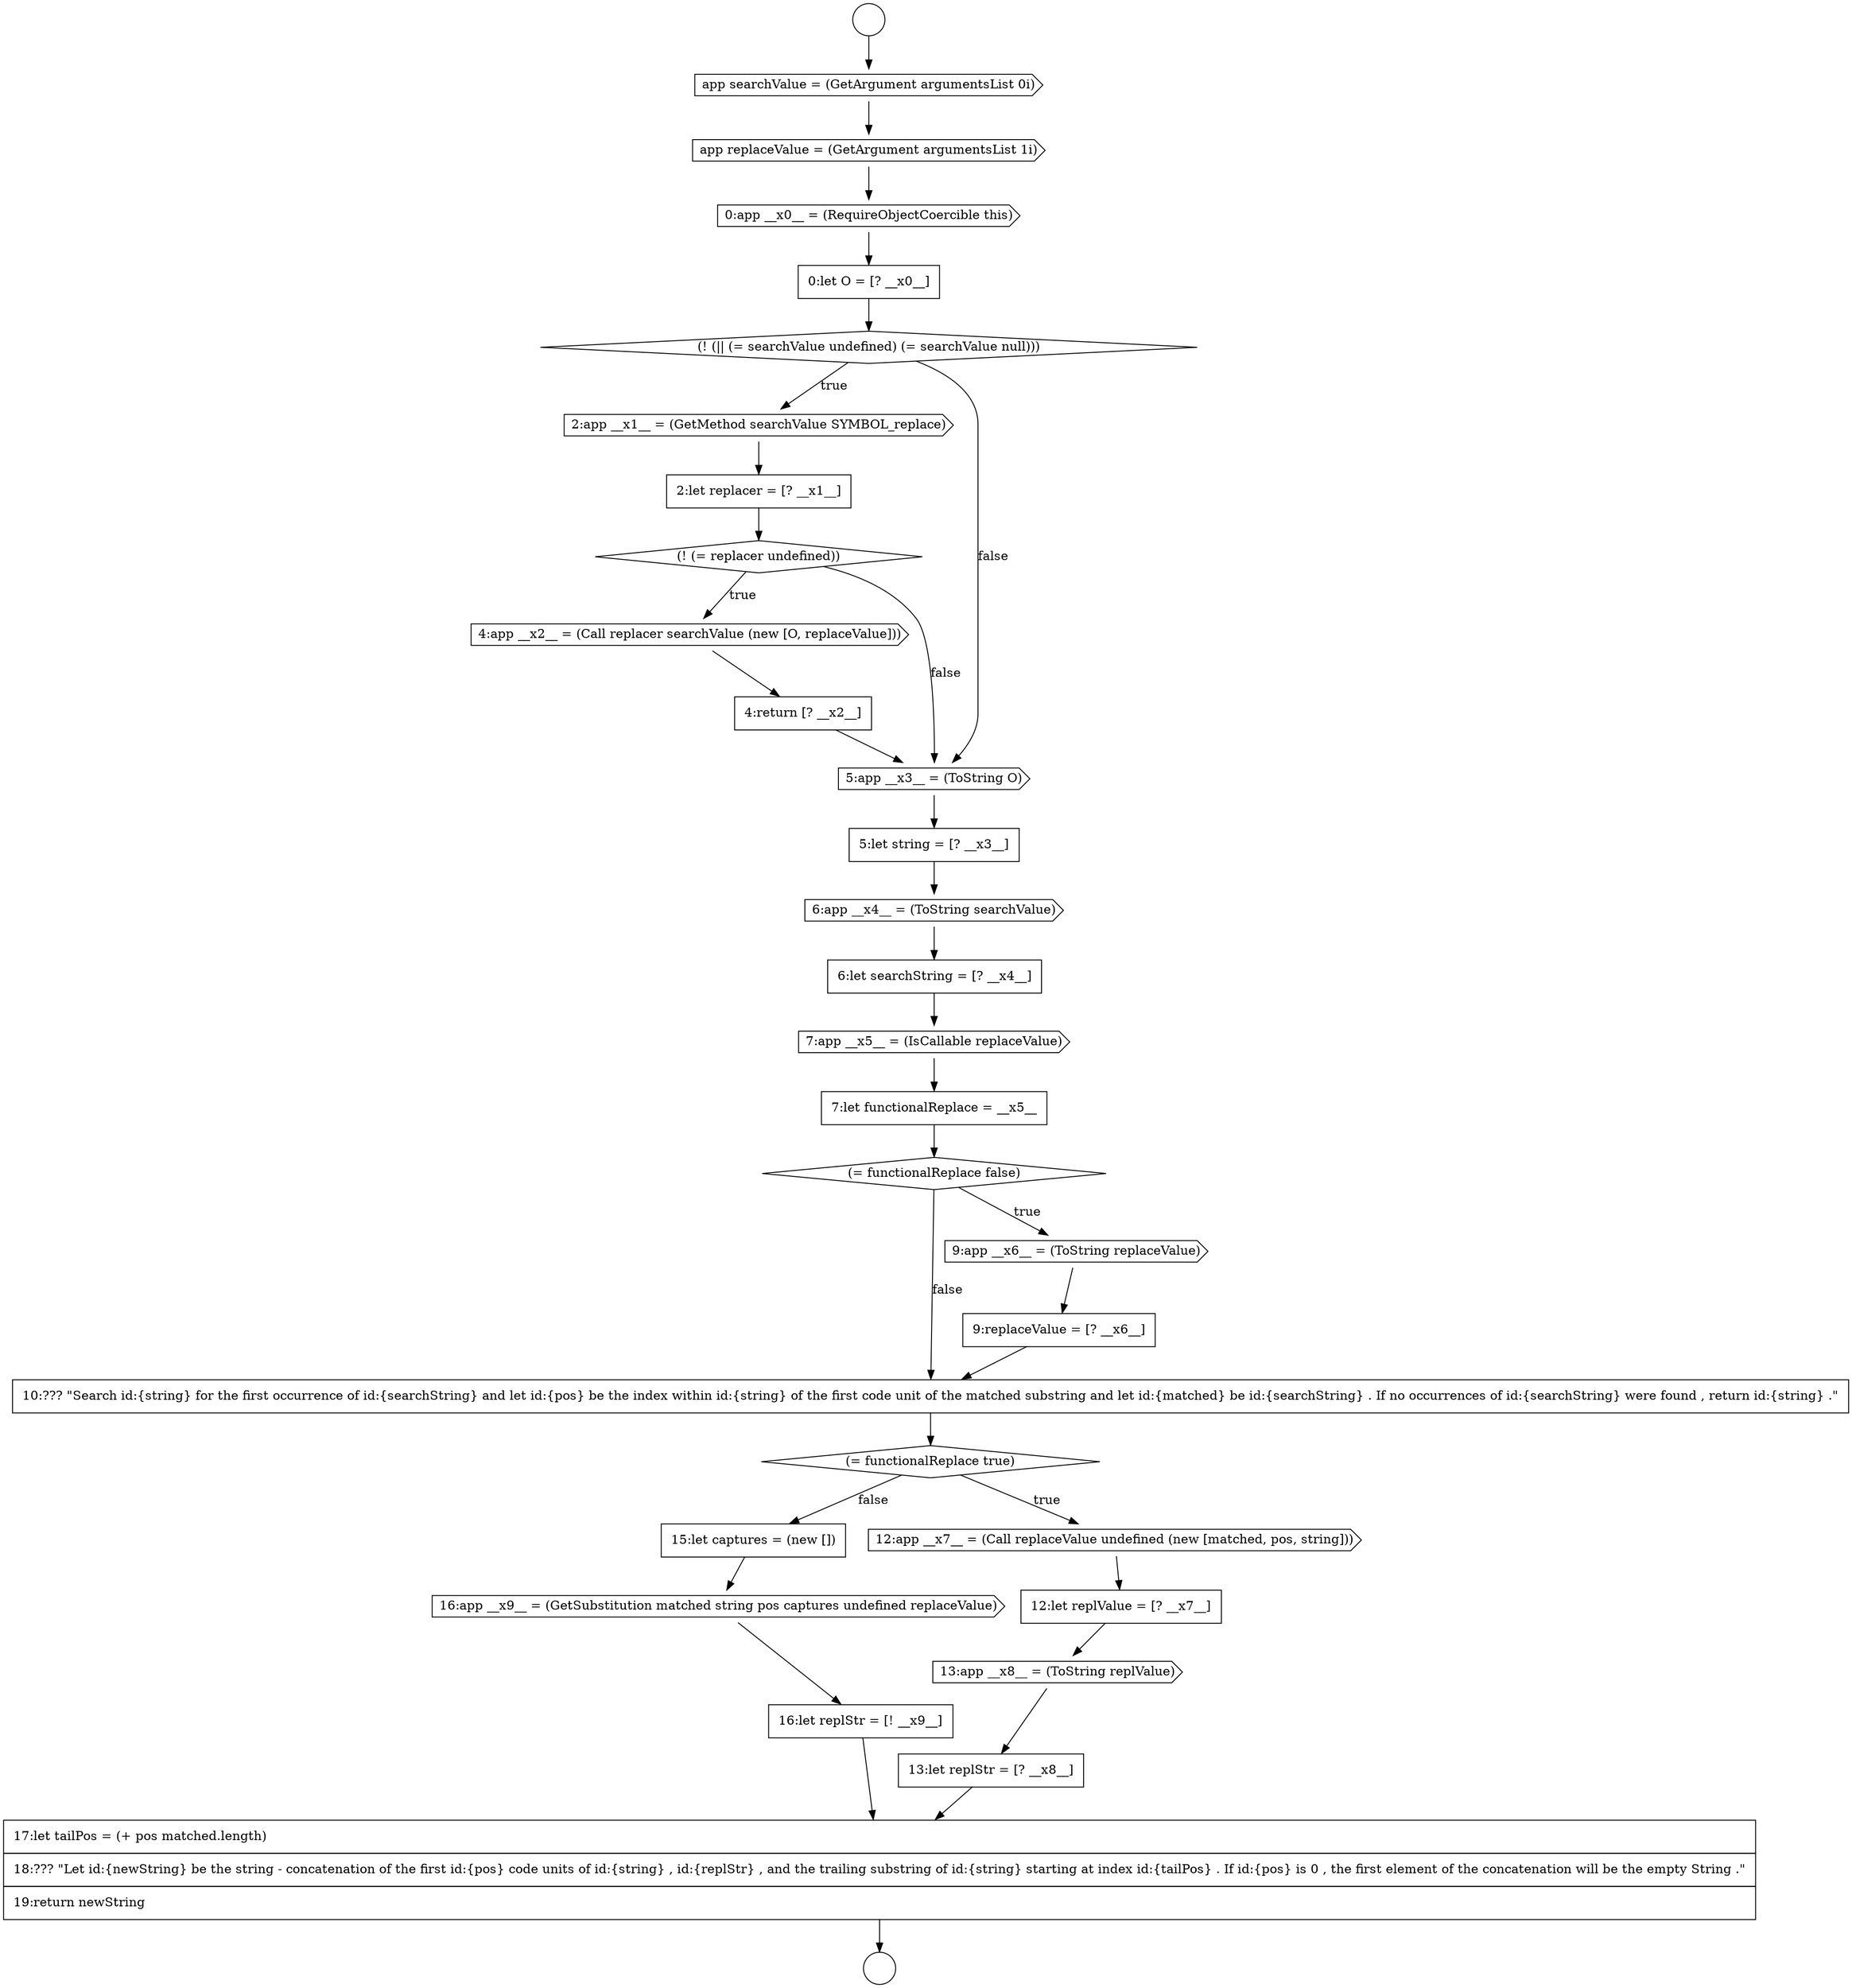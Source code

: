 digraph {
  node14245 [shape=none, margin=0, label=<<font color="black">
    <table border="0" cellborder="1" cellspacing="0" cellpadding="10">
      <tr><td align="left">15:let captures = (new [])</td></tr>
    </table>
  </font>> color="black" fillcolor="white" style=filled]
  node14228 [shape=cds, label=<<font color="black">4:app __x2__ = (Call replacer searchValue (new [O, replaceValue]))</font>> color="black" fillcolor="white" style=filled]
  node14222 [shape=cds, label=<<font color="black">0:app __x0__ = (RequireObjectCoercible this)</font>> color="black" fillcolor="white" style=filled]
  node14248 [shape=none, margin=0, label=<<font color="black">
    <table border="0" cellborder="1" cellspacing="0" cellpadding="10">
      <tr><td align="left">17:let tailPos = (+ pos matched.length)</td></tr>
      <tr><td align="left">18:??? &quot;Let id:{newString} be the string - concatenation of the first id:{pos} code units of id:{string} , id:{replStr} , and the trailing substring of id:{string} starting at index id:{tailPos} . If id:{pos} is 0 , the first element of the concatenation will be the empty String .&quot;</td></tr>
      <tr><td align="left">19:return newString</td></tr>
    </table>
  </font>> color="black" fillcolor="white" style=filled]
  node14244 [shape=none, margin=0, label=<<font color="black">
    <table border="0" cellborder="1" cellspacing="0" cellpadding="10">
      <tr><td align="left">13:let replStr = [? __x8__]</td></tr>
    </table>
  </font>> color="black" fillcolor="white" style=filled]
  node14239 [shape=none, margin=0, label=<<font color="black">
    <table border="0" cellborder="1" cellspacing="0" cellpadding="10">
      <tr><td align="left">10:??? &quot;Search id:{string} for the first occurrence of id:{searchString} and let id:{pos} be the index within id:{string} of the first code unit of the matched substring and let id:{matched} be id:{searchString} . If no occurrences of id:{searchString} were found , return id:{string} .&quot;</td></tr>
    </table>
  </font>> color="black" fillcolor="white" style=filled]
  node14227 [shape=diamond, label=<<font color="black">(! (= replacer undefined))</font>> color="black" fillcolor="white" style=filled]
  node14231 [shape=none, margin=0, label=<<font color="black">
    <table border="0" cellborder="1" cellspacing="0" cellpadding="10">
      <tr><td align="left">5:let string = [? __x3__]</td></tr>
    </table>
  </font>> color="black" fillcolor="white" style=filled]
  node14247 [shape=none, margin=0, label=<<font color="black">
    <table border="0" cellborder="1" cellspacing="0" cellpadding="10">
      <tr><td align="left">16:let replStr = [! __x9__]</td></tr>
    </table>
  </font>> color="black" fillcolor="white" style=filled]
  node14226 [shape=none, margin=0, label=<<font color="black">
    <table border="0" cellborder="1" cellspacing="0" cellpadding="10">
      <tr><td align="left">2:let replacer = [? __x1__]</td></tr>
    </table>
  </font>> color="black" fillcolor="white" style=filled]
  node14224 [shape=diamond, label=<<font color="black">(! (|| (= searchValue undefined) (= searchValue null)))</font>> color="black" fillcolor="white" style=filled]
  node14229 [shape=none, margin=0, label=<<font color="black">
    <table border="0" cellborder="1" cellspacing="0" cellpadding="10">
      <tr><td align="left">4:return [? __x2__]</td></tr>
    </table>
  </font>> color="black" fillcolor="white" style=filled]
  node14225 [shape=cds, label=<<font color="black">2:app __x1__ = (GetMethod searchValue SYMBOL_replace)</font>> color="black" fillcolor="white" style=filled]
  node14221 [shape=cds, label=<<font color="black">app replaceValue = (GetArgument argumentsList 1i)</font>> color="black" fillcolor="white" style=filled]
  node14220 [shape=cds, label=<<font color="black">app searchValue = (GetArgument argumentsList 0i)</font>> color="black" fillcolor="white" style=filled]
  node14235 [shape=none, margin=0, label=<<font color="black">
    <table border="0" cellborder="1" cellspacing="0" cellpadding="10">
      <tr><td align="left">7:let functionalReplace = __x5__</td></tr>
    </table>
  </font>> color="black" fillcolor="white" style=filled]
  node14241 [shape=cds, label=<<font color="black">12:app __x7__ = (Call replaceValue undefined (new [matched, pos, string]))</font>> color="black" fillcolor="white" style=filled]
  node14238 [shape=none, margin=0, label=<<font color="black">
    <table border="0" cellborder="1" cellspacing="0" cellpadding="10">
      <tr><td align="left">9:replaceValue = [? __x6__]</td></tr>
    </table>
  </font>> color="black" fillcolor="white" style=filled]
  node14232 [shape=cds, label=<<font color="black">6:app __x4__ = (ToString searchValue)</font>> color="black" fillcolor="white" style=filled]
  node14243 [shape=cds, label=<<font color="black">13:app __x8__ = (ToString replValue)</font>> color="black" fillcolor="white" style=filled]
  node14233 [shape=none, margin=0, label=<<font color="black">
    <table border="0" cellborder="1" cellspacing="0" cellpadding="10">
      <tr><td align="left">6:let searchString = [? __x4__]</td></tr>
    </table>
  </font>> color="black" fillcolor="white" style=filled]
  node14223 [shape=none, margin=0, label=<<font color="black">
    <table border="0" cellborder="1" cellspacing="0" cellpadding="10">
      <tr><td align="left">0:let O = [? __x0__]</td></tr>
    </table>
  </font>> color="black" fillcolor="white" style=filled]
  node14218 [shape=circle label=" " color="black" fillcolor="white" style=filled]
  node14230 [shape=cds, label=<<font color="black">5:app __x3__ = (ToString O)</font>> color="black" fillcolor="white" style=filled]
  node14240 [shape=diamond, label=<<font color="black">(= functionalReplace true)</font>> color="black" fillcolor="white" style=filled]
  node14219 [shape=circle label=" " color="black" fillcolor="white" style=filled]
  node14242 [shape=none, margin=0, label=<<font color="black">
    <table border="0" cellborder="1" cellspacing="0" cellpadding="10">
      <tr><td align="left">12:let replValue = [? __x7__]</td></tr>
    </table>
  </font>> color="black" fillcolor="white" style=filled]
  node14246 [shape=cds, label=<<font color="black">16:app __x9__ = (GetSubstitution matched string pos captures undefined replaceValue)</font>> color="black" fillcolor="white" style=filled]
  node14234 [shape=cds, label=<<font color="black">7:app __x5__ = (IsCallable replaceValue)</font>> color="black" fillcolor="white" style=filled]
  node14237 [shape=cds, label=<<font color="black">9:app __x6__ = (ToString replaceValue)</font>> color="black" fillcolor="white" style=filled]
  node14236 [shape=diamond, label=<<font color="black">(= functionalReplace false)</font>> color="black" fillcolor="white" style=filled]
  node14224 -> node14225 [label=<<font color="black">true</font>> color="black"]
  node14224 -> node14230 [label=<<font color="black">false</font>> color="black"]
  node14225 -> node14226 [ color="black"]
  node14242 -> node14243 [ color="black"]
  node14240 -> node14241 [label=<<font color="black">true</font>> color="black"]
  node14240 -> node14245 [label=<<font color="black">false</font>> color="black"]
  node14227 -> node14228 [label=<<font color="black">true</font>> color="black"]
  node14227 -> node14230 [label=<<font color="black">false</font>> color="black"]
  node14218 -> node14220 [ color="black"]
  node14241 -> node14242 [ color="black"]
  node14234 -> node14235 [ color="black"]
  node14239 -> node14240 [ color="black"]
  node14237 -> node14238 [ color="black"]
  node14230 -> node14231 [ color="black"]
  node14236 -> node14237 [label=<<font color="black">true</font>> color="black"]
  node14236 -> node14239 [label=<<font color="black">false</font>> color="black"]
  node14221 -> node14222 [ color="black"]
  node14220 -> node14221 [ color="black"]
  node14248 -> node14219 [ color="black"]
  node14229 -> node14230 [ color="black"]
  node14222 -> node14223 [ color="black"]
  node14228 -> node14229 [ color="black"]
  node14233 -> node14234 [ color="black"]
  node14223 -> node14224 [ color="black"]
  node14226 -> node14227 [ color="black"]
  node14246 -> node14247 [ color="black"]
  node14243 -> node14244 [ color="black"]
  node14235 -> node14236 [ color="black"]
  node14247 -> node14248 [ color="black"]
  node14245 -> node14246 [ color="black"]
  node14244 -> node14248 [ color="black"]
  node14232 -> node14233 [ color="black"]
  node14231 -> node14232 [ color="black"]
  node14238 -> node14239 [ color="black"]
}
